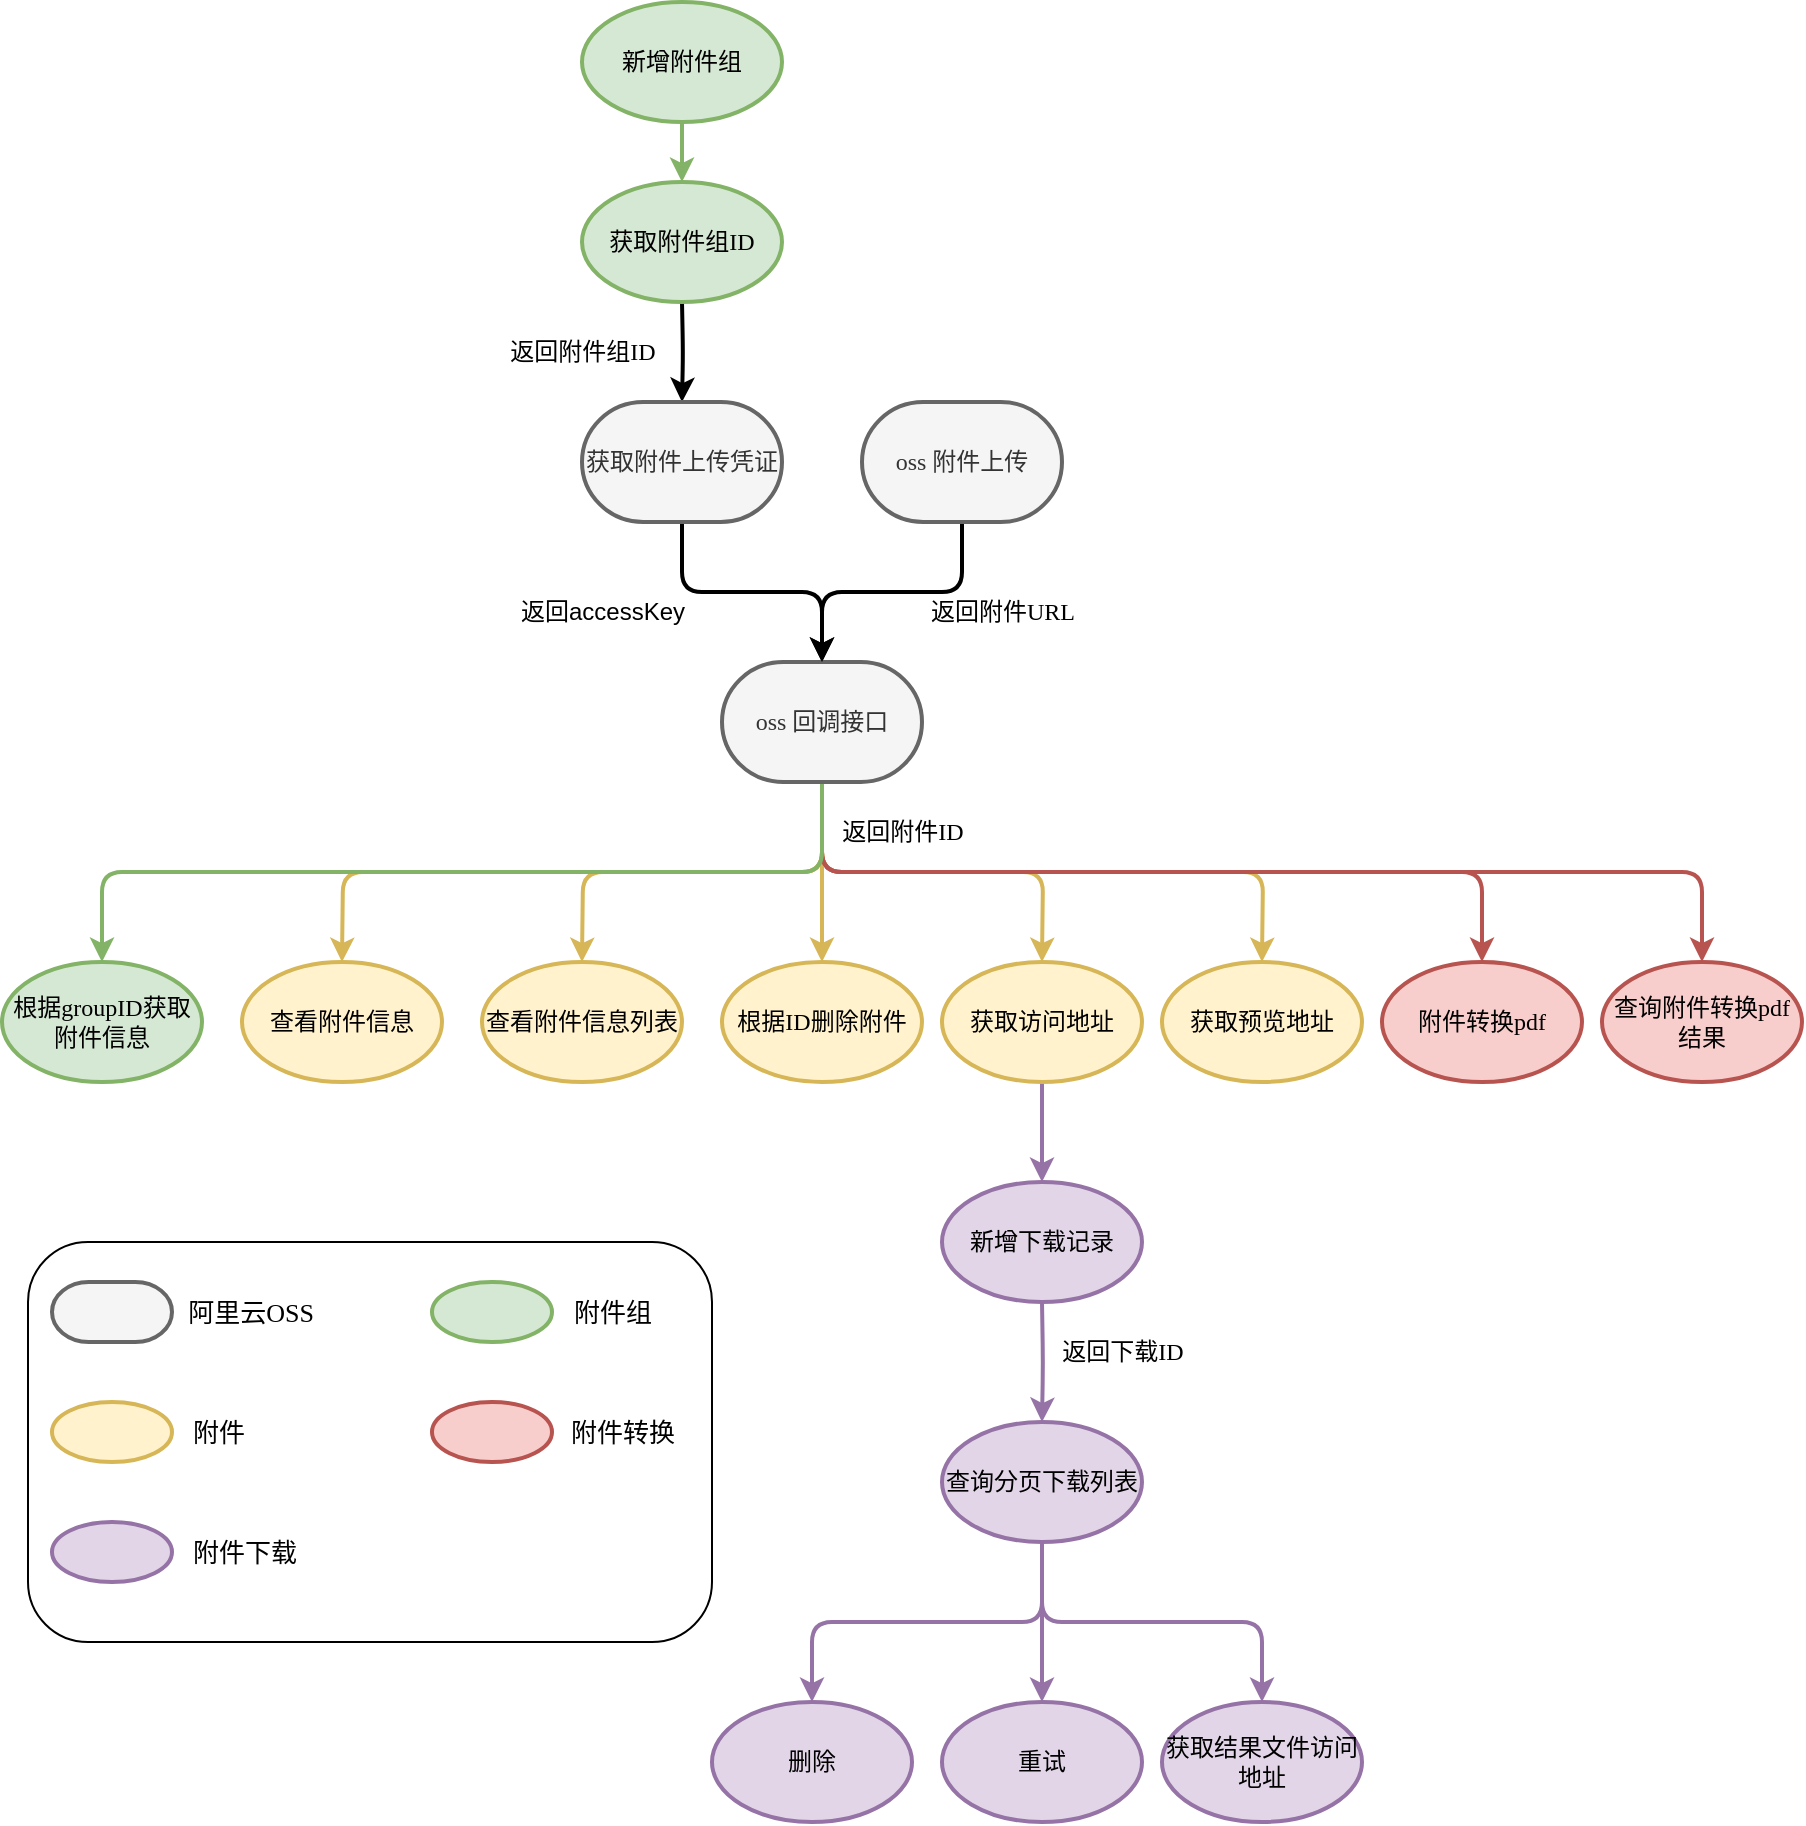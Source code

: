 <mxfile>
    <diagram id="JPeksWsz2VQyq14F5l_F" name="Page-1">
        <mxGraphModel dx="652" dy="709" grid="1" gridSize="10" guides="1" tooltips="1" connect="1" arrows="1" fold="1" page="1" pageScale="1" pageWidth="100" pageHeight="100" math="0" shadow="0">
            <root>
                <mxCell id="0"/>
                <mxCell id="1" parent="0"/>
                <mxCell id="89" value="" style="rounded=1;whiteSpace=wrap;html=1;fontFamily=黑体;fontSize=13;" vertex="1" parent="1">
                    <mxGeometry x="63" y="230" width="342" height="200" as="geometry"/>
                </mxCell>
                <mxCell id="35" style="edgeStyle=orthogonalEdgeStyle;html=1;exitX=0.5;exitY=1;exitDx=0;exitDy=0;exitPerimeter=0;entryX=0.5;entryY=0;entryDx=0;entryDy=0;entryPerimeter=0;strokeWidth=2;fontFamily=仿宋;" edge="1" parent="1" target="16">
                    <mxGeometry relative="1" as="geometry">
                        <mxPoint x="390" y="-240.0" as="sourcePoint"/>
                    </mxGeometry>
                </mxCell>
                <mxCell id="30" style="edgeStyle=orthogonalEdgeStyle;html=1;exitX=0.5;exitY=1;exitDx=0;exitDy=0;exitPerimeter=0;entryX=0.5;entryY=0;entryDx=0;entryDy=0;entryPerimeter=0;strokeWidth=2;fontFamily=仿宋;fillColor=#e1d5e7;strokeColor=#9673a6;startArrow=none;" edge="1" parent="1" source="71">
                    <mxGeometry relative="1" as="geometry">
                        <mxPoint x="570" y="200" as="targetPoint"/>
                    </mxGeometry>
                </mxCell>
                <mxCell id="36" style="edgeStyle=orthogonalEdgeStyle;html=1;exitX=0.5;exitY=1;exitDx=0;exitDy=0;exitPerimeter=0;entryX=0.5;entryY=0;entryDx=0;entryDy=0;entryPerimeter=0;strokeWidth=2;fontFamily=仿宋;" edge="1" parent="1" source="16" target="18">
                    <mxGeometry relative="1" as="geometry"/>
                </mxCell>
                <mxCell id="16" value="获取附件上传凭证" style="strokeWidth=2;html=1;shape=mxgraph.flowchart.terminator;whiteSpace=wrap;fontFamily=仿宋;fillColor=#f5f5f5;fontColor=#333333;strokeColor=#666666;" vertex="1" parent="1">
                    <mxGeometry x="340" y="-190" width="100" height="60" as="geometry"/>
                </mxCell>
                <mxCell id="59" style="edgeStyle=orthogonalEdgeStyle;html=1;exitX=0.5;exitY=1;exitDx=0;exitDy=0;exitPerimeter=0;entryX=0.5;entryY=0;entryDx=0;entryDy=0;entryPerimeter=0;strokeWidth=2;fontFamily=仿宋;fillColor=#e1d5e7;strokeColor=#9673a6;" edge="1" parent="1" target="44">
                    <mxGeometry relative="1" as="geometry">
                        <mxPoint x="570" y="260" as="sourcePoint"/>
                    </mxGeometry>
                </mxCell>
                <mxCell id="22" style="edgeStyle=orthogonalEdgeStyle;html=1;exitX=0.5;exitY=1;exitDx=0;exitDy=0;exitPerimeter=0;entryX=0.5;entryY=0;entryDx=0;entryDy=0;entryPerimeter=0;strokeWidth=2;fontFamily=仿宋;fillColor=#fff2cc;strokeColor=#d6b656;" edge="1" parent="1" source="18">
                    <mxGeometry relative="1" as="geometry">
                        <mxPoint x="220.0" y="90" as="targetPoint"/>
                    </mxGeometry>
                </mxCell>
                <mxCell id="24" style="edgeStyle=orthogonalEdgeStyle;html=1;exitX=0.5;exitY=1;exitDx=0;exitDy=0;exitPerimeter=0;entryX=0.5;entryY=0;entryDx=0;entryDy=0;entryPerimeter=0;strokeWidth=2;fontFamily=仿宋;fillColor=#fff2cc;strokeColor=#d6b656;" edge="1" parent="1" source="18">
                    <mxGeometry relative="1" as="geometry">
                        <mxPoint x="340.0" y="90" as="targetPoint"/>
                    </mxGeometry>
                </mxCell>
                <mxCell id="25" style="edgeStyle=orthogonalEdgeStyle;html=1;exitX=0.5;exitY=1;exitDx=0;exitDy=0;exitPerimeter=0;entryX=0.5;entryY=0;entryDx=0;entryDy=0;entryPerimeter=0;strokeWidth=2;fontFamily=仿宋;fillColor=#fff2cc;strokeColor=#d6b656;" edge="1" parent="1" source="18">
                    <mxGeometry relative="1" as="geometry">
                        <mxPoint x="460.0" y="90" as="targetPoint"/>
                    </mxGeometry>
                </mxCell>
                <mxCell id="26" style="edgeStyle=orthogonalEdgeStyle;html=1;exitX=0.5;exitY=1;exitDx=0;exitDy=0;exitPerimeter=0;entryX=0.5;entryY=0;entryDx=0;entryDy=0;entryPerimeter=0;strokeWidth=2;fontFamily=仿宋;fillColor=#fff2cc;strokeColor=#d6b656;" edge="1" parent="1" source="18">
                    <mxGeometry relative="1" as="geometry">
                        <mxPoint x="570" y="90" as="targetPoint"/>
                    </mxGeometry>
                </mxCell>
                <mxCell id="27" style="edgeStyle=orthogonalEdgeStyle;html=1;exitX=0.5;exitY=1;exitDx=0;exitDy=0;exitPerimeter=0;entryX=0.5;entryY=0;entryDx=0;entryDy=0;entryPerimeter=0;strokeWidth=2;fontFamily=仿宋;fillColor=#fff2cc;strokeColor=#d6b656;" edge="1" parent="1" source="18">
                    <mxGeometry relative="1" as="geometry">
                        <mxPoint x="680" y="90" as="targetPoint"/>
                    </mxGeometry>
                </mxCell>
                <mxCell id="63" style="edgeStyle=orthogonalEdgeStyle;html=1;exitX=0.5;exitY=1;exitDx=0;exitDy=0;exitPerimeter=0;strokeWidth=2;fontFamily=仿宋;fillColor=#f8cecc;strokeColor=#b85450;" edge="1" parent="1" source="18" target="39">
                    <mxGeometry relative="1" as="geometry"/>
                </mxCell>
                <mxCell id="64" style="edgeStyle=orthogonalEdgeStyle;html=1;exitX=0.5;exitY=1;exitDx=0;exitDy=0;exitPerimeter=0;entryX=0.5;entryY=0;entryDx=0;entryDy=0;entryPerimeter=0;strokeWidth=2;fontFamily=仿宋;fillColor=#f8cecc;strokeColor=#b85450;" edge="1" parent="1" source="18" target="41">
                    <mxGeometry relative="1" as="geometry"/>
                </mxCell>
                <mxCell id="65" style="edgeStyle=orthogonalEdgeStyle;html=1;exitX=0.5;exitY=1;exitDx=0;exitDy=0;exitPerimeter=0;strokeWidth=2;fontFamily=仿宋;fillColor=#d5e8d4;strokeColor=#82b366;" edge="1" parent="1" source="18" target="49">
                    <mxGeometry relative="1" as="geometry"/>
                </mxCell>
                <mxCell id="18" value="oss 回调接口" style="strokeWidth=2;html=1;shape=mxgraph.flowchart.terminator;whiteSpace=wrap;fontFamily=仿宋;fillColor=#f5f5f5;strokeColor=#666666;fontColor=#333333;" vertex="1" parent="1">
                    <mxGeometry x="410" y="-60" width="100" height="60" as="geometry"/>
                </mxCell>
                <mxCell id="20" style="edgeStyle=orthogonalEdgeStyle;html=1;exitX=0.5;exitY=1;exitDx=0;exitDy=0;exitPerimeter=0;entryX=0.5;entryY=0;entryDx=0;entryDy=0;entryPerimeter=0;strokeWidth=2;fontFamily=仿宋;" edge="1" parent="1" source="19" target="18">
                    <mxGeometry relative="1" as="geometry"/>
                </mxCell>
                <mxCell id="19" value="&lt;p&gt;oss 附件上传&lt;/p&gt;" style="strokeWidth=2;html=1;shape=mxgraph.flowchart.terminator;whiteSpace=wrap;fontFamily=仿宋;fillColor=#f5f5f5;fontColor=#333333;strokeColor=#666666;" vertex="1" parent="1">
                    <mxGeometry x="480" y="-190" width="100" height="60" as="geometry"/>
                </mxCell>
                <mxCell id="21" value="&lt;p&gt;返回附件URL&lt;/p&gt;" style="text;html=1;align=center;verticalAlign=middle;resizable=0;points=[];autosize=1;strokeColor=none;fillColor=none;fontFamily=仿宋;" vertex="1" parent="1">
                    <mxGeometry x="505" y="-110" width="90" height="50" as="geometry"/>
                </mxCell>
                <mxCell id="23" value="返回附件ID" style="text;html=1;align=center;verticalAlign=middle;resizable=0;points=[];autosize=1;strokeColor=none;fillColor=none;fontFamily=仿宋;" vertex="1" parent="1">
                    <mxGeometry x="460" y="10" width="80" height="30" as="geometry"/>
                </mxCell>
                <mxCell id="33" value="&lt;p&gt;返回附件组ID&lt;/p&gt;" style="text;html=1;align=center;verticalAlign=middle;resizable=0;points=[];autosize=1;strokeColor=none;fillColor=none;fontFamily=仿宋;" vertex="1" parent="1">
                    <mxGeometry x="290" y="-240" width="100" height="50" as="geometry"/>
                </mxCell>
                <mxCell id="37" value="返回&lt;font face=&quot;Helvetica&quot;&gt;accessKey&lt;/font&gt;" style="text;html=1;align=center;verticalAlign=middle;resizable=0;points=[];autosize=1;strokeColor=none;fillColor=none;fontFamily=仿宋;" vertex="1" parent="1">
                    <mxGeometry x="295" y="-100" width="110" height="30" as="geometry"/>
                </mxCell>
                <mxCell id="39" value="附件转换pdf" style="strokeWidth=2;html=1;shape=mxgraph.flowchart.start_1;whiteSpace=wrap;fontFamily=仿宋;fillColor=#f8cecc;strokeColor=#b85450;" vertex="1" parent="1">
                    <mxGeometry x="740" y="90" width="100" height="60" as="geometry"/>
                </mxCell>
                <mxCell id="41" value="&lt;span style=&quot;&quot;&gt;查询附件转换pdf结果&lt;/span&gt;" style="strokeWidth=2;html=1;shape=mxgraph.flowchart.start_1;whiteSpace=wrap;fontFamily=仿宋;fillColor=#f8cecc;strokeColor=#b85450;" vertex="1" parent="1">
                    <mxGeometry x="850" y="90" width="100" height="60" as="geometry"/>
                </mxCell>
                <mxCell id="60" style="edgeStyle=orthogonalEdgeStyle;html=1;exitX=0.5;exitY=1;exitDx=0;exitDy=0;exitPerimeter=0;entryX=0.5;entryY=0;entryDx=0;entryDy=0;entryPerimeter=0;strokeWidth=2;fontFamily=仿宋;fillColor=#e1d5e7;strokeColor=#9673a6;" edge="1" parent="1" source="44" target="46">
                    <mxGeometry relative="1" as="geometry"/>
                </mxCell>
                <mxCell id="61" style="edgeStyle=orthogonalEdgeStyle;html=1;exitX=0.5;exitY=1;exitDx=0;exitDy=0;exitPerimeter=0;entryX=0.5;entryY=0;entryDx=0;entryDy=0;entryPerimeter=0;strokeWidth=2;fontFamily=仿宋;fillColor=#e1d5e7;strokeColor=#9673a6;" edge="1" parent="1" source="44" target="45">
                    <mxGeometry relative="1" as="geometry"/>
                </mxCell>
                <mxCell id="62" style="edgeStyle=orthogonalEdgeStyle;html=1;exitX=0.5;exitY=1;exitDx=0;exitDy=0;exitPerimeter=0;entryX=0.5;entryY=0;entryDx=0;entryDy=0;entryPerimeter=0;strokeWidth=2;fontFamily=仿宋;fillColor=#e1d5e7;strokeColor=#9673a6;" edge="1" parent="1" source="44" target="47">
                    <mxGeometry relative="1" as="geometry"/>
                </mxCell>
                <mxCell id="44" value="查询分页下载列表" style="strokeWidth=2;html=1;shape=mxgraph.flowchart.start_1;whiteSpace=wrap;fontFamily=仿宋;fillColor=#e1d5e7;strokeColor=#9673a6;" vertex="1" parent="1">
                    <mxGeometry x="520" y="320" width="100" height="60" as="geometry"/>
                </mxCell>
                <mxCell id="45" value="删除" style="strokeWidth=2;html=1;shape=mxgraph.flowchart.start_1;whiteSpace=wrap;fontFamily=仿宋;fillColor=#e1d5e7;strokeColor=#9673a6;" vertex="1" parent="1">
                    <mxGeometry x="405" y="460" width="100" height="60" as="geometry"/>
                </mxCell>
                <mxCell id="46" value="重试" style="strokeWidth=2;html=1;shape=mxgraph.flowchart.start_1;whiteSpace=wrap;fontFamily=仿宋;fillColor=#e1d5e7;strokeColor=#9673a6;" vertex="1" parent="1">
                    <mxGeometry x="520" y="460" width="100" height="60" as="geometry"/>
                </mxCell>
                <mxCell id="47" value="获取结果文件访问地址" style="strokeWidth=2;html=1;shape=mxgraph.flowchart.start_1;whiteSpace=wrap;fontFamily=仿宋;fillColor=#e1d5e7;strokeColor=#9673a6;" vertex="1" parent="1">
                    <mxGeometry x="630" y="460" width="100" height="60" as="geometry"/>
                </mxCell>
                <mxCell id="66" style="edgeStyle=orthogonalEdgeStyle;html=1;exitX=0.5;exitY=1;exitDx=0;exitDy=0;exitPerimeter=0;entryX=0.5;entryY=0;entryDx=0;entryDy=0;entryPerimeter=0;strokeWidth=2;fontFamily=仿宋;fillColor=#d5e8d4;strokeColor=#82b366;" edge="1" parent="1" source="48">
                    <mxGeometry relative="1" as="geometry">
                        <mxPoint x="390" y="-300.0" as="targetPoint"/>
                    </mxGeometry>
                </mxCell>
                <mxCell id="48" value="新增附件组" style="strokeWidth=2;html=1;shape=mxgraph.flowchart.start_1;whiteSpace=wrap;fontFamily=仿宋;fillColor=#d5e8d4;strokeColor=#82b366;" vertex="1" parent="1">
                    <mxGeometry x="340" y="-390" width="100" height="60" as="geometry"/>
                </mxCell>
                <mxCell id="49" value="根据groupID获取附件信息" style="strokeWidth=2;html=1;shape=mxgraph.flowchart.start_1;whiteSpace=wrap;fontFamily=仿宋;fillColor=#d5e8d4;strokeColor=#82b366;" vertex="1" parent="1">
                    <mxGeometry x="50" y="90" width="100" height="60" as="geometry"/>
                </mxCell>
                <mxCell id="57" value="返回下载ID" style="text;html=1;align=center;verticalAlign=middle;resizable=0;points=[];autosize=1;strokeColor=none;fillColor=none;fontFamily=仿宋;" vertex="1" parent="1">
                    <mxGeometry x="570" y="270" width="80" height="30" as="geometry"/>
                </mxCell>
                <mxCell id="67" value="新增下载记录" style="strokeWidth=2;html=1;shape=mxgraph.flowchart.start_1;whiteSpace=wrap;fontFamily=仿宋;fillColor=#e1d5e7;strokeColor=#9673a6;" vertex="1" parent="1">
                    <mxGeometry x="520" y="200" width="100" height="60" as="geometry"/>
                </mxCell>
                <mxCell id="68" value="查看附件信息" style="strokeWidth=2;html=1;shape=mxgraph.flowchart.start_1;whiteSpace=wrap;fontFamily=仿宋;fillColor=#fff2cc;strokeColor=#d6b656;" vertex="1" parent="1">
                    <mxGeometry x="170" y="90" width="100" height="60" as="geometry"/>
                </mxCell>
                <mxCell id="69" value="查看附件信息列表" style="strokeWidth=2;html=1;shape=mxgraph.flowchart.start_1;whiteSpace=wrap;fontFamily=仿宋;fillColor=#fff2cc;strokeColor=#d6b656;" vertex="1" parent="1">
                    <mxGeometry x="290" y="90" width="100" height="60" as="geometry"/>
                </mxCell>
                <mxCell id="70" value="根据ID删除附件" style="strokeWidth=2;html=1;shape=mxgraph.flowchart.start_1;whiteSpace=wrap;fontFamily=仿宋;fillColor=#fff2cc;strokeColor=#d6b656;" vertex="1" parent="1">
                    <mxGeometry x="410" y="90" width="100" height="60" as="geometry"/>
                </mxCell>
                <mxCell id="72" value="" style="edgeStyle=orthogonalEdgeStyle;html=1;exitX=0.5;exitY=1;exitDx=0;exitDy=0;exitPerimeter=0;entryX=0.5;entryY=1;entryDx=0;entryDy=0;entryPerimeter=0;strokeWidth=2;fontFamily=仿宋;fillColor=#e1d5e7;strokeColor=#9673a6;endArrow=none;" edge="1" parent="1" target="71">
                    <mxGeometry relative="1" as="geometry">
                        <mxPoint x="570" y="150" as="sourcePoint"/>
                        <mxPoint x="570" y="200" as="targetPoint"/>
                    </mxGeometry>
                </mxCell>
                <mxCell id="71" value="获取访问地址" style="strokeWidth=2;html=1;shape=mxgraph.flowchart.start_1;whiteSpace=wrap;fontFamily=仿宋;fillColor=#fff2cc;strokeColor=#d6b656;" vertex="1" parent="1">
                    <mxGeometry x="520" y="90" width="100" height="60" as="geometry"/>
                </mxCell>
                <mxCell id="73" value="获取预览地址" style="strokeWidth=2;html=1;shape=mxgraph.flowchart.start_1;whiteSpace=wrap;fontFamily=仿宋;fillColor=#fff2cc;strokeColor=#d6b656;" vertex="1" parent="1">
                    <mxGeometry x="630" y="90" width="100" height="60" as="geometry"/>
                </mxCell>
                <mxCell id="74" value="" style="strokeWidth=2;html=1;shape=mxgraph.flowchart.terminator;whiteSpace=wrap;fontFamily=仿宋;fillColor=#f5f5f5;fontColor=#333333;strokeColor=#666666;" vertex="1" parent="1">
                    <mxGeometry x="75" y="250" width="60" height="30" as="geometry"/>
                </mxCell>
                <mxCell id="75" value="" style="strokeWidth=2;html=1;shape=mxgraph.flowchart.start_1;whiteSpace=wrap;fontFamily=仿宋;fillColor=#d5e8d4;strokeColor=#82b366;" vertex="1" parent="1">
                    <mxGeometry x="265" y="250" width="60" height="30" as="geometry"/>
                </mxCell>
                <mxCell id="76" value="" style="strokeWidth=2;html=1;shape=mxgraph.flowchart.start_1;whiteSpace=wrap;fontFamily=仿宋;fillColor=#fff2cc;strokeColor=#d6b656;" vertex="1" parent="1">
                    <mxGeometry x="75" y="310" width="60" height="30" as="geometry"/>
                </mxCell>
                <mxCell id="77" value="" style="strokeWidth=2;html=1;shape=mxgraph.flowchart.start_1;whiteSpace=wrap;fontFamily=仿宋;fillColor=#f8cecc;strokeColor=#b85450;" vertex="1" parent="1">
                    <mxGeometry x="265" y="310" width="60" height="30" as="geometry"/>
                </mxCell>
                <mxCell id="78" value="" style="strokeWidth=2;html=1;shape=mxgraph.flowchart.start_1;whiteSpace=wrap;fontFamily=仿宋;fillColor=#e1d5e7;strokeColor=#9673a6;" vertex="1" parent="1">
                    <mxGeometry x="75" y="370" width="60" height="30" as="geometry"/>
                </mxCell>
                <mxCell id="79" value="阿里云OSS" style="text;html=1;align=center;verticalAlign=middle;resizable=0;points=[];autosize=1;strokeColor=none;fillColor=none;fontFamily=黑体;fontSize=13;" vertex="1" parent="1">
                    <mxGeometry x="134" y="250" width="80" height="30" as="geometry"/>
                </mxCell>
                <mxCell id="80" value="附件组" style="text;html=1;align=center;verticalAlign=middle;resizable=0;points=[];autosize=1;strokeColor=none;fillColor=none;fontFamily=黑体;fontSize=13;" vertex="1" parent="1">
                    <mxGeometry x="325" y="250" width="60" height="30" as="geometry"/>
                </mxCell>
                <mxCell id="85" value="附件转换" style="text;html=1;align=center;verticalAlign=middle;resizable=0;points=[];autosize=1;strokeColor=none;fillColor=none;fontFamily=黑体;fontSize=13;" vertex="1" parent="1">
                    <mxGeometry x="320" y="310" width="80" height="30" as="geometry"/>
                </mxCell>
                <mxCell id="87" value="附件下载" style="text;html=1;align=center;verticalAlign=middle;resizable=0;points=[];autosize=1;strokeColor=none;fillColor=none;fontFamily=黑体;fontSize=13;" vertex="1" parent="1">
                    <mxGeometry x="131" y="370" width="80" height="30" as="geometry"/>
                </mxCell>
                <mxCell id="88" value="附件" style="text;html=1;align=center;verticalAlign=middle;resizable=0;points=[];autosize=1;strokeColor=none;fillColor=none;fontFamily=黑体;fontSize=13;" vertex="1" parent="1">
                    <mxGeometry x="133" y="310" width="50" height="30" as="geometry"/>
                </mxCell>
                <mxCell id="91" value="获取附件组ID" style="strokeWidth=2;html=1;shape=mxgraph.flowchart.start_1;whiteSpace=wrap;fontFamily=仿宋;fillColor=#d5e8d4;strokeColor=#82b366;" vertex="1" parent="1">
                    <mxGeometry x="340" y="-300" width="100" height="60" as="geometry"/>
                </mxCell>
            </root>
        </mxGraphModel>
    </diagram>
</mxfile>